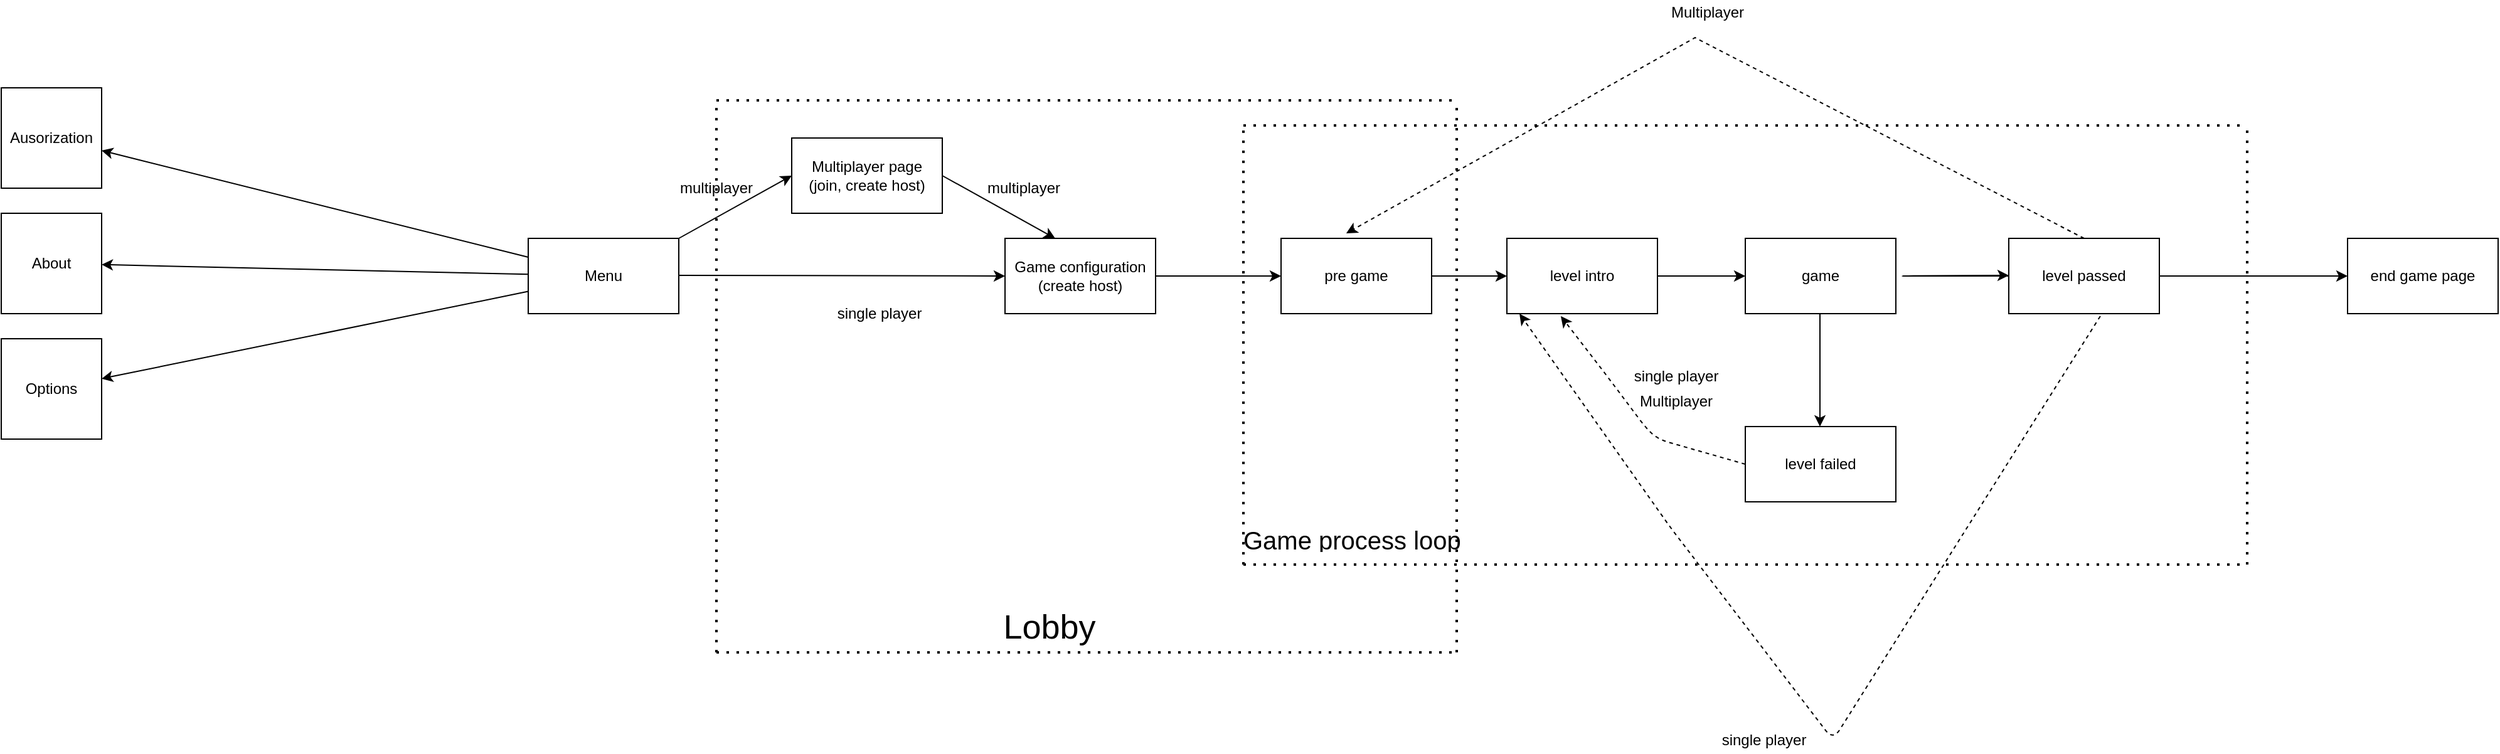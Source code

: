 <mxfile version="15.2.7" type="device"><diagram id="QDdZyuVul5RZOPpCL0xP" name="Page-1"><mxGraphModel dx="3213" dy="510" grid="1" gridSize="10" guides="1" tooltips="1" connect="1" arrows="1" fold="1" page="1" pageScale="1" pageWidth="850" pageHeight="1100" math="0" shadow="0"><root><mxCell id="0"/><mxCell id="1" parent="0"/><mxCell id="FKdxykJlbtFHvj13h9Xf-1" value="Menu" style="rounded=0;whiteSpace=wrap;html=1;" parent="1" vertex="1"><mxGeometry x="30" y="330" width="120" height="60" as="geometry"/></mxCell><mxCell id="FKdxykJlbtFHvj13h9Xf-2" value="Multiplayer page&lt;br&gt;(join, create host)" style="rounded=0;whiteSpace=wrap;html=1;" parent="1" vertex="1"><mxGeometry x="240" y="250" width="120" height="60" as="geometry"/></mxCell><mxCell id="FKdxykJlbtFHvj13h9Xf-3" value="" style="endArrow=classic;html=1;" parent="1" edge="1"><mxGeometry width="50" height="50" relative="1" as="geometry"><mxPoint x="150" y="330" as="sourcePoint"/><mxPoint x="240" y="280" as="targetPoint"/></mxGeometry></mxCell><mxCell id="FKdxykJlbtFHvj13h9Xf-4" value="Game configuration&lt;br&gt;(create host)" style="rounded=0;whiteSpace=wrap;html=1;" parent="1" vertex="1"><mxGeometry x="410" y="330" width="120" height="60" as="geometry"/></mxCell><mxCell id="FKdxykJlbtFHvj13h9Xf-6" value="" style="endArrow=classic;html=1;entryX=0;entryY=0.5;entryDx=0;entryDy=0;" parent="1" target="FKdxykJlbtFHvj13h9Xf-4" edge="1"><mxGeometry width="50" height="50" relative="1" as="geometry"><mxPoint x="150" y="359.5" as="sourcePoint"/><mxPoint x="260" y="359.5" as="targetPoint"/><Array as="points"/></mxGeometry></mxCell><mxCell id="FKdxykJlbtFHvj13h9Xf-7" value="" style="endArrow=classic;html=1;exitX=1;exitY=0.5;exitDx=0;exitDy=0;" parent="1" source="FKdxykJlbtFHvj13h9Xf-2" edge="1"><mxGeometry width="50" height="50" relative="1" as="geometry"><mxPoint x="360" y="260" as="sourcePoint"/><mxPoint x="450" y="330" as="targetPoint"/></mxGeometry></mxCell><mxCell id="FKdxykJlbtFHvj13h9Xf-8" value="pre game" style="rounded=0;whiteSpace=wrap;html=1;" parent="1" vertex="1"><mxGeometry x="630" y="330" width="120" height="60" as="geometry"/></mxCell><mxCell id="FKdxykJlbtFHvj13h9Xf-9" value="level intro" style="rounded=0;whiteSpace=wrap;html=1;" parent="1" vertex="1"><mxGeometry x="810" y="330" width="120" height="60" as="geometry"/></mxCell><mxCell id="FKdxykJlbtFHvj13h9Xf-10" value="game" style="rounded=0;whiteSpace=wrap;html=1;" parent="1" vertex="1"><mxGeometry x="1000" y="330" width="120" height="60" as="geometry"/></mxCell><mxCell id="FKdxykJlbtFHvj13h9Xf-11" value="level passed" style="rounded=0;whiteSpace=wrap;html=1;" parent="1" vertex="1"><mxGeometry x="1210" y="330" width="120" height="60" as="geometry"/></mxCell><mxCell id="FKdxykJlbtFHvj13h9Xf-12" value="level failed" style="rounded=0;whiteSpace=wrap;html=1;" parent="1" vertex="1"><mxGeometry x="1000" y="480" width="120" height="60" as="geometry"/></mxCell><mxCell id="FKdxykJlbtFHvj13h9Xf-13" value="" style="endArrow=classic;html=1;" parent="1" edge="1"><mxGeometry width="50" height="50" relative="1" as="geometry"><mxPoint x="1059.5" y="390" as="sourcePoint"/><mxPoint x="1059.5" y="480" as="targetPoint"/></mxGeometry></mxCell><mxCell id="FKdxykJlbtFHvj13h9Xf-14" value="" style="endArrow=classic;html=1;" parent="1" edge="1"><mxGeometry width="50" height="50" relative="1" as="geometry"><mxPoint x="1210" y="360" as="sourcePoint"/><mxPoint x="1210" y="359.5" as="targetPoint"/><Array as="points"><mxPoint x="1120" y="360"/></Array></mxGeometry></mxCell><mxCell id="FKdxykJlbtFHvj13h9Xf-18" value="" style="endArrow=classic;html=1;entryX=0;entryY=0.5;entryDx=0;entryDy=0;" parent="1" target="FKdxykJlbtFHvj13h9Xf-10" edge="1"><mxGeometry width="50" height="50" relative="1" as="geometry"><mxPoint x="930" y="360" as="sourcePoint"/><mxPoint x="980" y="310" as="targetPoint"/></mxGeometry></mxCell><mxCell id="FKdxykJlbtFHvj13h9Xf-19" value="" style="endArrow=classic;html=1;entryX=0;entryY=0.5;entryDx=0;entryDy=0;" parent="1" target="FKdxykJlbtFHvj13h9Xf-9" edge="1"><mxGeometry width="50" height="50" relative="1" as="geometry"><mxPoint x="750" y="360" as="sourcePoint"/><mxPoint x="800" y="310" as="targetPoint"/></mxGeometry></mxCell><mxCell id="FKdxykJlbtFHvj13h9Xf-20" value="" style="endArrow=classic;html=1;entryX=0;entryY=0.5;entryDx=0;entryDy=0;" parent="1" target="FKdxykJlbtFHvj13h9Xf-8" edge="1"><mxGeometry width="50" height="50" relative="1" as="geometry"><mxPoint x="530" y="360" as="sourcePoint"/><mxPoint x="580" y="310" as="targetPoint"/></mxGeometry></mxCell><mxCell id="FKdxykJlbtFHvj13h9Xf-24" value="" style="endArrow=none;dashed=1;html=1;dashPattern=1 3;strokeWidth=2;" parent="1" edge="1"><mxGeometry width="50" height="50" relative="1" as="geometry"><mxPoint x="600" y="240" as="sourcePoint"/><mxPoint x="1400" y="240" as="targetPoint"/></mxGeometry></mxCell><mxCell id="FKdxykJlbtFHvj13h9Xf-26" value="" style="endArrow=none;dashed=1;html=1;dashPattern=1 3;strokeWidth=2;" parent="1" edge="1"><mxGeometry width="50" height="50" relative="1" as="geometry"><mxPoint x="600" y="590" as="sourcePoint"/><mxPoint x="1400" y="590" as="targetPoint"/><Array as="points"/></mxGeometry></mxCell><mxCell id="FKdxykJlbtFHvj13h9Xf-27" value="" style="endArrow=none;dashed=1;html=1;dashPattern=1 3;strokeWidth=2;" parent="1" edge="1"><mxGeometry width="50" height="50" relative="1" as="geometry"><mxPoint x="600" y="590" as="sourcePoint"/><mxPoint x="600" y="240" as="targetPoint"/><Array as="points"><mxPoint x="600" y="410"/></Array></mxGeometry></mxCell><mxCell id="FKdxykJlbtFHvj13h9Xf-28" value="" style="endArrow=none;dashed=1;html=1;dashPattern=1 3;strokeWidth=2;" parent="1" edge="1"><mxGeometry width="50" height="50" relative="1" as="geometry"><mxPoint x="1400" y="590" as="sourcePoint"/><mxPoint x="1400" y="240" as="targetPoint"/><Array as="points"><mxPoint x="1400" y="420"/></Array></mxGeometry></mxCell><mxCell id="FKdxykJlbtFHvj13h9Xf-29" value="" style="endArrow=classic;html=1;" parent="1" edge="1"><mxGeometry width="50" height="50" relative="1" as="geometry"><mxPoint x="1330" y="360" as="sourcePoint"/><mxPoint x="1480" y="360" as="targetPoint"/></mxGeometry></mxCell><mxCell id="FKdxykJlbtFHvj13h9Xf-30" value="end game page" style="rounded=0;whiteSpace=wrap;html=1;" parent="1" vertex="1"><mxGeometry x="1480" y="330" width="120" height="60" as="geometry"/></mxCell><mxCell id="FKdxykJlbtFHvj13h9Xf-35" value="" style="endArrow=classic;html=1;exitX=0.5;exitY=0;exitDx=0;exitDy=0;entryX=0.433;entryY=-0.067;entryDx=0;entryDy=0;entryPerimeter=0;dashed=1;jumpStyle=none;rounded=0;" parent="1" source="FKdxykJlbtFHvj13h9Xf-11" target="FKdxykJlbtFHvj13h9Xf-8" edge="1"><mxGeometry width="50" height="50" relative="1" as="geometry"><mxPoint x="1090" y="270" as="sourcePoint"/><mxPoint x="1140" y="220" as="targetPoint"/><Array as="points"><mxPoint x="960" y="170"/></Array></mxGeometry></mxCell><mxCell id="FKdxykJlbtFHvj13h9Xf-36" value="Multiplayer" style="text;html=1;strokeColor=none;fillColor=none;align=center;verticalAlign=middle;whiteSpace=wrap;rounded=0;" parent="1" vertex="1"><mxGeometry x="950" y="140" width="40" height="20" as="geometry"/></mxCell><mxCell id="FKdxykJlbtFHvj13h9Xf-39" value="" style="endArrow=classic;html=1;dashed=1;exitX=0;exitY=0.5;exitDx=0;exitDy=0;entryX=0.358;entryY=1.033;entryDx=0;entryDy=0;entryPerimeter=0;" parent="1" source="FKdxykJlbtFHvj13h9Xf-12" target="FKdxykJlbtFHvj13h9Xf-9" edge="1"><mxGeometry width="50" height="50" relative="1" as="geometry"><mxPoint x="950" y="500" as="sourcePoint"/><mxPoint x="880" y="400" as="targetPoint"/><Array as="points"><mxPoint x="930" y="490"/><mxPoint x="920" y="480"/><mxPoint x="890" y="440"/></Array></mxGeometry></mxCell><mxCell id="FKdxykJlbtFHvj13h9Xf-40" value="" style="endArrow=classic;html=1;dashed=1;exitX=0.608;exitY=1.033;exitDx=0;exitDy=0;exitPerimeter=0;" parent="1" source="FKdxykJlbtFHvj13h9Xf-11" edge="1"><mxGeometry width="50" height="50" relative="1" as="geometry"><mxPoint x="1090" y="660" as="sourcePoint"/><mxPoint x="820" y="390" as="targetPoint"/><Array as="points"><mxPoint x="1070" y="730"/><mxPoint x="940" y="560"/></Array></mxGeometry></mxCell><mxCell id="FKdxykJlbtFHvj13h9Xf-42" value="single player" style="text;html=1;strokeColor=none;fillColor=none;align=center;verticalAlign=middle;whiteSpace=wrap;rounded=0;" parent="1" vertex="1"><mxGeometry x="260" y="380" width="100" height="20" as="geometry"/></mxCell><mxCell id="FKdxykJlbtFHvj13h9Xf-43" value="multiplayer" style="text;html=1;strokeColor=none;fillColor=none;align=center;verticalAlign=middle;whiteSpace=wrap;rounded=0;" parent="1" vertex="1"><mxGeometry x="160" y="280" width="40" height="20" as="geometry"/></mxCell><mxCell id="FKdxykJlbtFHvj13h9Xf-44" value="single player" style="text;html=1;strokeColor=none;fillColor=none;align=center;verticalAlign=middle;whiteSpace=wrap;rounded=0;" parent="1" vertex="1"><mxGeometry x="970" y="720" width="90" height="20" as="geometry"/></mxCell><mxCell id="FKdxykJlbtFHvj13h9Xf-45" value="single player" style="text;html=1;strokeColor=none;fillColor=none;align=center;verticalAlign=middle;whiteSpace=wrap;rounded=0;" parent="1" vertex="1"><mxGeometry x="900" y="430" width="90" height="20" as="geometry"/></mxCell><mxCell id="FKdxykJlbtFHvj13h9Xf-46" value="Multiplayer" style="text;html=1;strokeColor=none;fillColor=none;align=center;verticalAlign=middle;whiteSpace=wrap;rounded=0;" parent="1" vertex="1"><mxGeometry x="925" y="450" width="40" height="20" as="geometry"/></mxCell><mxCell id="FKdxykJlbtFHvj13h9Xf-47" value="multiplayer" style="text;html=1;strokeColor=none;fillColor=none;align=center;verticalAlign=middle;whiteSpace=wrap;rounded=0;" parent="1" vertex="1"><mxGeometry x="405" y="280" width="40" height="20" as="geometry"/></mxCell><mxCell id="FKdxykJlbtFHvj13h9Xf-48" value="&lt;h1&gt;&lt;span style=&quot;font-weight: normal&quot;&gt;&lt;font style=&quot;font-size: 20px&quot;&gt;Game process loop&lt;/font&gt;&lt;/span&gt;&lt;/h1&gt;" style="text;html=1;strokeColor=none;fillColor=none;spacing=5;spacingTop=-20;whiteSpace=wrap;overflow=hidden;rounded=0;" parent="1" vertex="1"><mxGeometry x="595" y="550" width="190" height="30" as="geometry"/></mxCell><mxCell id="JHYJ-g4dB-iDDYN4pMg0-1" value="Ausorization" style="whiteSpace=wrap;html=1;aspect=fixed;" parent="1" vertex="1"><mxGeometry x="-390" y="210" width="80" height="80" as="geometry"/></mxCell><mxCell id="JHYJ-g4dB-iDDYN4pMg0-2" value="Options" style="whiteSpace=wrap;html=1;aspect=fixed;" parent="1" vertex="1"><mxGeometry x="-390" y="410" width="80" height="80" as="geometry"/></mxCell><mxCell id="JHYJ-g4dB-iDDYN4pMg0-3" value="About" style="whiteSpace=wrap;html=1;aspect=fixed;" parent="1" vertex="1"><mxGeometry x="-390" y="310" width="80" height="80" as="geometry"/></mxCell><mxCell id="JHYJ-g4dB-iDDYN4pMg0-4" value="" style="endArrow=classic;html=1;" parent="1" source="FKdxykJlbtFHvj13h9Xf-1" target="JHYJ-g4dB-iDDYN4pMg0-1" edge="1"><mxGeometry width="50" height="50" relative="1" as="geometry"><mxPoint x="120" y="480" as="sourcePoint"/><mxPoint x="90" y="370" as="targetPoint"/></mxGeometry></mxCell><mxCell id="JHYJ-g4dB-iDDYN4pMg0-5" value="" style="endArrow=classic;html=1;" parent="1" source="FKdxykJlbtFHvj13h9Xf-1" target="JHYJ-g4dB-iDDYN4pMg0-3" edge="1"><mxGeometry width="50" height="50" relative="1" as="geometry"><mxPoint x="120" y="480" as="sourcePoint"/><mxPoint x="100" y="370" as="targetPoint"/></mxGeometry></mxCell><mxCell id="JHYJ-g4dB-iDDYN4pMg0-6" value="" style="endArrow=classic;html=1;" parent="1" source="FKdxykJlbtFHvj13h9Xf-1" target="JHYJ-g4dB-iDDYN4pMg0-2" edge="1"><mxGeometry width="50" height="50" relative="1" as="geometry"><mxPoint x="120" y="480" as="sourcePoint"/><mxPoint x="170" y="430" as="targetPoint"/></mxGeometry></mxCell><mxCell id="8CSYFlanH89MwiDbktEP-2" value="" style="endArrow=none;dashed=1;html=1;dashPattern=1 3;strokeWidth=2;" edge="1" parent="1"><mxGeometry width="50" height="50" relative="1" as="geometry"><mxPoint x="770" y="660" as="sourcePoint"/><mxPoint x="770" y="220" as="targetPoint"/></mxGeometry></mxCell><mxCell id="8CSYFlanH89MwiDbktEP-3" value="" style="endArrow=none;dashed=1;html=1;dashPattern=1 3;strokeWidth=2;" edge="1" parent="1"><mxGeometry width="50" height="50" relative="1" as="geometry"><mxPoint x="180" y="660" as="sourcePoint"/><mxPoint x="770" y="660" as="targetPoint"/></mxGeometry></mxCell><mxCell id="8CSYFlanH89MwiDbktEP-4" value="" style="endArrow=none;dashed=1;html=1;dashPattern=1 3;strokeWidth=2;" edge="1" parent="1"><mxGeometry width="50" height="50" relative="1" as="geometry"><mxPoint x="180" y="220" as="sourcePoint"/><mxPoint x="770" y="220" as="targetPoint"/></mxGeometry></mxCell><mxCell id="8CSYFlanH89MwiDbktEP-5" value="" style="endArrow=none;dashed=1;html=1;dashPattern=1 3;strokeWidth=2;" edge="1" parent="1"><mxGeometry width="50" height="50" relative="1" as="geometry"><mxPoint x="180" y="660" as="sourcePoint"/><mxPoint x="180" y="220" as="targetPoint"/><Array as="points"><mxPoint x="180" y="450"/></Array></mxGeometry></mxCell><mxCell id="8CSYFlanH89MwiDbktEP-7" value="&lt;font style=&quot;font-size: 27px&quot;&gt;Lobby&lt;/font&gt;" style="text;html=1;align=center;verticalAlign=middle;resizable=0;points=[];autosize=1;strokeColor=none;fillColor=none;" vertex="1" parent="1"><mxGeometry x="400" y="630" width="90" height="20" as="geometry"/></mxCell></root></mxGraphModel></diagram></mxfile>